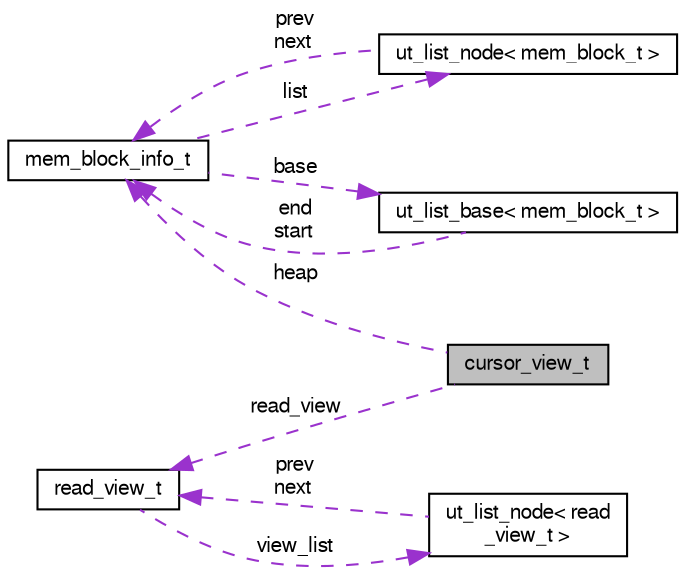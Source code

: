 digraph "cursor_view_t"
{
  bgcolor="transparent";
  edge [fontname="FreeSans",fontsize="10",labelfontname="FreeSans",labelfontsize="10"];
  node [fontname="FreeSans",fontsize="10",shape=record];
  rankdir="LR";
  Node1 [label="cursor_view_t",height=0.2,width=0.4,color="black", fillcolor="grey75", style="filled" fontcolor="black"];
  Node2 -> Node1 [dir="back",color="darkorchid3",fontsize="10",style="dashed",label=" heap" ,fontname="FreeSans"];
  Node2 [label="mem_block_info_t",height=0.2,width=0.4,color="black",URL="$structmem__block__info__t.html"];
  Node3 -> Node2 [dir="back",color="darkorchid3",fontsize="10",style="dashed",label=" base" ,fontname="FreeSans"];
  Node3 [label="ut_list_base\< mem_block_t \>",height=0.2,width=0.4,color="black",URL="$structut__list__base.html"];
  Node2 -> Node3 [dir="back",color="darkorchid3",fontsize="10",style="dashed",label=" end\nstart" ,fontname="FreeSans"];
  Node4 -> Node2 [dir="back",color="darkorchid3",fontsize="10",style="dashed",label=" list" ,fontname="FreeSans"];
  Node4 [label="ut_list_node\< mem_block_t \>",height=0.2,width=0.4,color="black",URL="$structut__list__node.html"];
  Node2 -> Node4 [dir="back",color="darkorchid3",fontsize="10",style="dashed",label=" prev\nnext" ,fontname="FreeSans"];
  Node5 -> Node1 [dir="back",color="darkorchid3",fontsize="10",style="dashed",label=" read_view" ,fontname="FreeSans"];
  Node5 [label="read_view_t",height=0.2,width=0.4,color="black",URL="$structread__view__t.html"];
  Node6 -> Node5 [dir="back",color="darkorchid3",fontsize="10",style="dashed",label=" view_list" ,fontname="FreeSans"];
  Node6 [label="ut_list_node\< read\l_view_t \>",height=0.2,width=0.4,color="black",URL="$structut__list__node.html"];
  Node5 -> Node6 [dir="back",color="darkorchid3",fontsize="10",style="dashed",label=" prev\nnext" ,fontname="FreeSans"];
}
